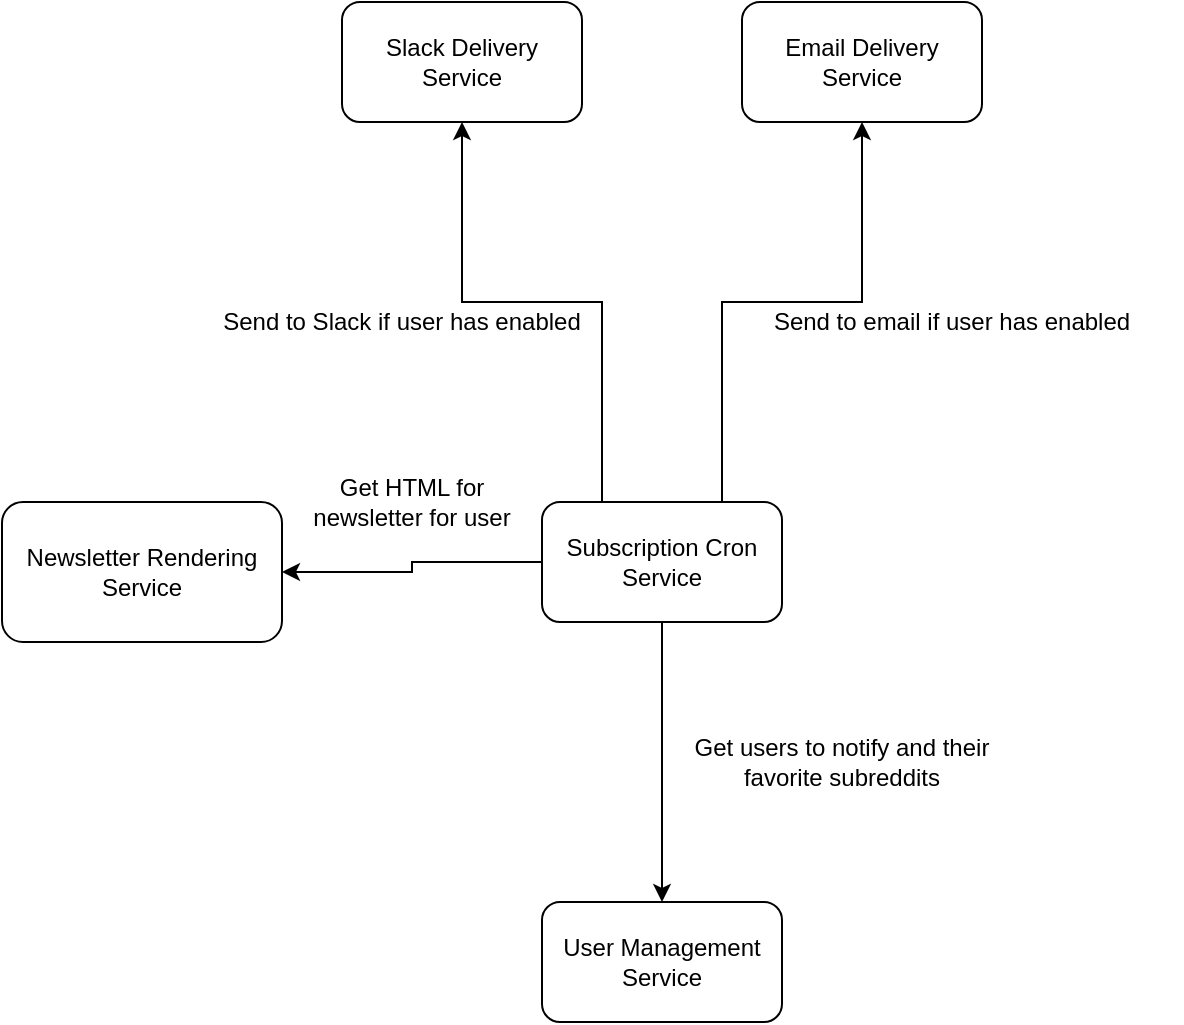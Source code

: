 <mxfile version="13.7.3" type="github">
  <diagram id="1eHoDrfGln59MMewPON5" name="Page-1">
    <mxGraphModel dx="1422" dy="745" grid="1" gridSize="10" guides="1" tooltips="1" connect="1" arrows="1" fold="1" page="1" pageScale="1" pageWidth="850" pageHeight="1100" math="0" shadow="0">
      <root>
        <mxCell id="0" />
        <mxCell id="1" parent="0" />
        <mxCell id="dEPYbti22_l1IMyIBLxl-23" value="" style="group" vertex="1" connectable="0" parent="1">
          <mxGeometry x="360" y="550" width="130" height="70" as="geometry" />
        </mxCell>
        <mxCell id="dEPYbti22_l1IMyIBLxl-22" value="" style="group" vertex="1" connectable="0" parent="dEPYbti22_l1IMyIBLxl-23">
          <mxGeometry width="130" height="70" as="geometry" />
        </mxCell>
        <mxCell id="dEPYbti22_l1IMyIBLxl-14" value="" style="group;container=1;" vertex="1" connectable="0" parent="dEPYbti22_l1IMyIBLxl-22">
          <mxGeometry width="130" height="70" as="geometry" />
        </mxCell>
        <mxCell id="dEPYbti22_l1IMyIBLxl-13" value="" style="group;container=1;" vertex="1" connectable="0" parent="dEPYbti22_l1IMyIBLxl-14">
          <mxGeometry width="130" height="70" as="geometry" />
        </mxCell>
        <mxCell id="dEPYbti22_l1IMyIBLxl-11" style="edgeStyle=orthogonalEdgeStyle;rounded=0;orthogonalLoop=1;jettySize=auto;html=1;exitX=0.5;exitY=1;exitDx=0;exitDy=0;" edge="1" parent="1">
          <mxGeometry relative="1" as="geometry">
            <mxPoint x="405" y="550" as="sourcePoint" />
            <mxPoint x="405" y="550" as="targetPoint" />
          </mxGeometry>
        </mxCell>
        <mxCell id="dEPYbti22_l1IMyIBLxl-26" value="Newsletter Rendering Service" style="rounded=1;whiteSpace=wrap;html=1;" vertex="1" parent="1">
          <mxGeometry x="110" y="620" width="140" height="70" as="geometry" />
        </mxCell>
        <mxCell id="dEPYbti22_l1IMyIBLxl-31" style="edgeStyle=orthogonalEdgeStyle;rounded=0;orthogonalLoop=1;jettySize=auto;html=1;exitX=0;exitY=0.5;exitDx=0;exitDy=0;entryX=1;entryY=0.5;entryDx=0;entryDy=0;" edge="1" parent="1" source="dEPYbti22_l1IMyIBLxl-27" target="dEPYbti22_l1IMyIBLxl-26">
          <mxGeometry relative="1" as="geometry" />
        </mxCell>
        <mxCell id="dEPYbti22_l1IMyIBLxl-32" style="edgeStyle=orthogonalEdgeStyle;rounded=0;orthogonalLoop=1;jettySize=auto;html=1;exitX=0.5;exitY=1;exitDx=0;exitDy=0;entryX=0.5;entryY=0;entryDx=0;entryDy=0;" edge="1" parent="1" source="dEPYbti22_l1IMyIBLxl-27" target="dEPYbti22_l1IMyIBLxl-28">
          <mxGeometry relative="1" as="geometry" />
        </mxCell>
        <mxCell id="dEPYbti22_l1IMyIBLxl-33" style="edgeStyle=orthogonalEdgeStyle;rounded=0;orthogonalLoop=1;jettySize=auto;html=1;exitX=0.5;exitY=0;exitDx=0;exitDy=0;entryX=0.5;entryY=1;entryDx=0;entryDy=0;" edge="1" parent="1" source="dEPYbti22_l1IMyIBLxl-27" target="dEPYbti22_l1IMyIBLxl-29">
          <mxGeometry relative="1" as="geometry">
            <Array as="points">
              <mxPoint x="410" y="620" />
              <mxPoint x="410" y="520" />
              <mxPoint x="340" y="520" />
            </Array>
          </mxGeometry>
        </mxCell>
        <mxCell id="dEPYbti22_l1IMyIBLxl-34" style="edgeStyle=orthogonalEdgeStyle;rounded=0;orthogonalLoop=1;jettySize=auto;html=1;exitX=0.75;exitY=0;exitDx=0;exitDy=0;entryX=0.5;entryY=1;entryDx=0;entryDy=0;" edge="1" parent="1" source="dEPYbti22_l1IMyIBLxl-27" target="dEPYbti22_l1IMyIBLxl-30">
          <mxGeometry relative="1" as="geometry">
            <Array as="points">
              <mxPoint x="470" y="520" />
              <mxPoint x="540" y="520" />
            </Array>
          </mxGeometry>
        </mxCell>
        <mxCell id="dEPYbti22_l1IMyIBLxl-27" value="Subscription Cron Service" style="rounded=1;whiteSpace=wrap;html=1;" vertex="1" parent="1">
          <mxGeometry x="380" y="620" width="120" height="60" as="geometry" />
        </mxCell>
        <mxCell id="dEPYbti22_l1IMyIBLxl-28" value="User Management Service" style="rounded=1;whiteSpace=wrap;html=1;" vertex="1" parent="1">
          <mxGeometry x="380" y="820" width="120" height="60" as="geometry" />
        </mxCell>
        <mxCell id="dEPYbti22_l1IMyIBLxl-29" value="Slack Delivery Service" style="rounded=1;whiteSpace=wrap;html=1;" vertex="1" parent="1">
          <mxGeometry x="280" y="370" width="120" height="60" as="geometry" />
        </mxCell>
        <mxCell id="dEPYbti22_l1IMyIBLxl-30" value="Email Delivery Service" style="rounded=1;whiteSpace=wrap;html=1;" vertex="1" parent="1">
          <mxGeometry x="480" y="370" width="120" height="60" as="geometry" />
        </mxCell>
        <mxCell id="dEPYbti22_l1IMyIBLxl-35" value="Get HTML for newsletter for user" style="text;html=1;strokeColor=none;fillColor=none;align=center;verticalAlign=middle;whiteSpace=wrap;rounded=0;" vertex="1" parent="1">
          <mxGeometry x="260" y="600" width="110" height="40" as="geometry" />
        </mxCell>
        <mxCell id="dEPYbti22_l1IMyIBLxl-36" value="Get users to notify and their favorite subreddits" style="text;html=1;strokeColor=none;fillColor=none;align=center;verticalAlign=middle;whiteSpace=wrap;rounded=0;" vertex="1" parent="1">
          <mxGeometry x="450" y="740" width="160" height="20" as="geometry" />
        </mxCell>
        <mxCell id="dEPYbti22_l1IMyIBLxl-38" value="Send to email if user has enabled" style="text;html=1;strokeColor=none;fillColor=none;align=center;verticalAlign=middle;whiteSpace=wrap;rounded=0;" vertex="1" parent="1">
          <mxGeometry x="470" y="520" width="230" height="20" as="geometry" />
        </mxCell>
        <mxCell id="dEPYbti22_l1IMyIBLxl-39" value="Send to Slack if user has enabled" style="text;html=1;strokeColor=none;fillColor=none;align=center;verticalAlign=middle;whiteSpace=wrap;rounded=0;" vertex="1" parent="1">
          <mxGeometry x="210" y="520" width="200" height="20" as="geometry" />
        </mxCell>
      </root>
    </mxGraphModel>
  </diagram>
</mxfile>
